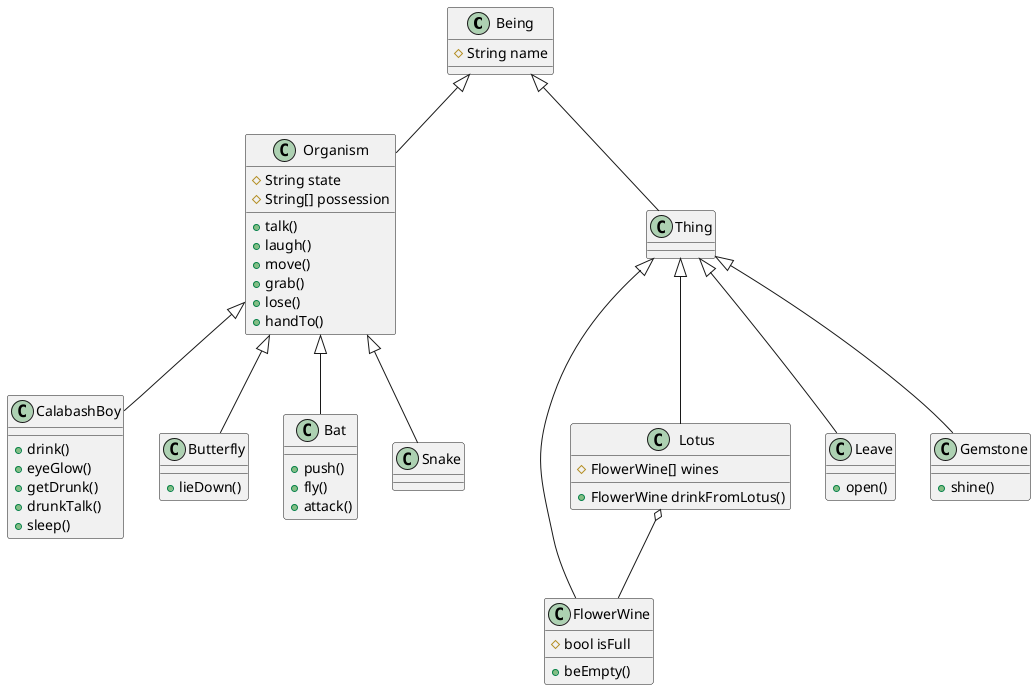@startuml

class Being {
    #String name
}

class Organism{
    #String state
    #String[] possession 

    +talk()
    +laugh()
    +move()
    +grab()
    +lose()
    +handTo()
}

class CalabashBoy{
    +drink()
    +eyeGlow()
    +getDrunk()
    +drunkTalk()
    +sleep()
}

class Butterfly{
    +lieDown()
}

class Bat{
    +push()
    +fly()
    +attack()
}

class Snake{

}

class Thing

class FlowerWine{
    #bool isFull
    +beEmpty()
}

class Lotus{
    #FlowerWine[] wines
    +FlowerWine drinkFromLotus()
}

class Leave{
    +open()
}

class Gemstone{
    +shine()
}

Being <|-- Thing
Being <|-- Organism 
Organism <|-- CalabashBoy
Organism <|-- Butterfly
Organism <|-- Bat
Organism <|-- Snake
Thing <|-- Gemstone
Thing <|-- Leave
Thing <|-- FlowerWine
Thing <|-- Lotus
Lotus o-- FlowerWine

@enduml